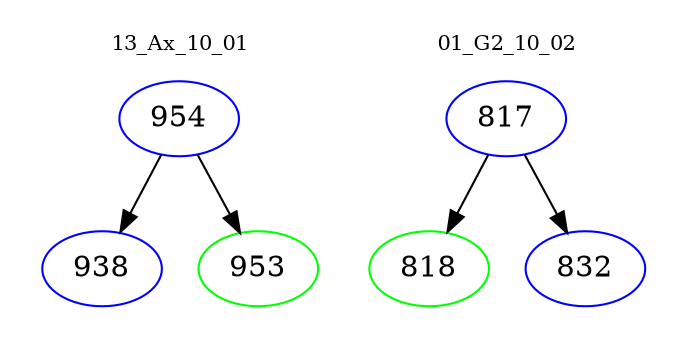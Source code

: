 digraph{
subgraph cluster_0 {
color = white
label = "13_Ax_10_01";
fontsize=10;
T0_954 [label="954", color="blue"]
T0_954 -> T0_938 [color="black"]
T0_938 [label="938", color="blue"]
T0_954 -> T0_953 [color="black"]
T0_953 [label="953", color="green"]
}
subgraph cluster_1 {
color = white
label = "01_G2_10_02";
fontsize=10;
T1_817 [label="817", color="blue"]
T1_817 -> T1_818 [color="black"]
T1_818 [label="818", color="green"]
T1_817 -> T1_832 [color="black"]
T1_832 [label="832", color="blue"]
}
}

